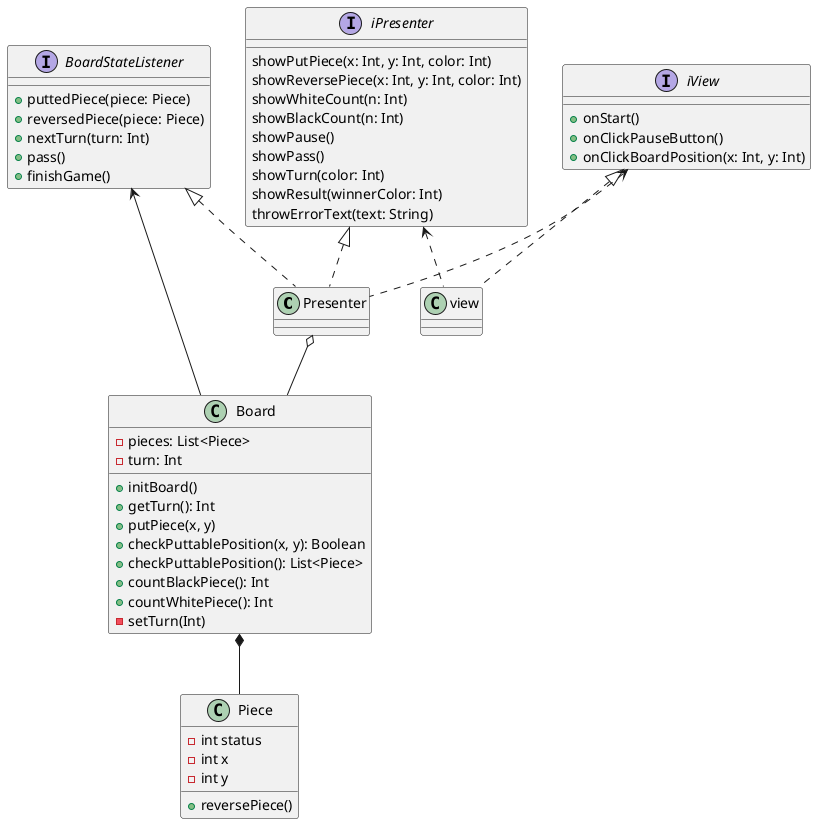 @startuml
Presenter o-- Board
Board *-- Piece
iView <.. Presenter
iView <|.. view
BoardStateListener <|.. Presenter
BoardStateListener <-- Board
iPresenter <|.. Presenter
iPresenter <.. view

class Board {
    - pieces: List<Piece>
    - turn: Int
    + initBoard()
    + getTurn(): Int
    + putPiece(x, y)
    + checkPuttablePosition(x, y): Boolean
    + checkPuttablePosition(): List<Piece>
    + countBlackPiece(): Int
    + countWhitePiece(): Int
    - setTurn(Int)
}

interface BoardStateListener {
    + puttedPiece(piece: Piece)
    + reversedPiece(piece: Piece)
    + nextTurn(turn: Int)
    + pass()
    + finishGame()
}

class Piece {
    - int status
    - int x
    - int y
    + reversePiece()
}

interface iView {
    + onStart()
    + onClickPauseButton()
    + onClickBoardPosition(x: Int, y: Int)
}

class view {}

interface iPresenter {
    showPutPiece(x: Int, y: Int, color: Int)
    showReversePiece(x: Int, y: Int, color: Int)
    showWhiteCount(n: Int)
    showBlackCount(n: Int)
    showPause()
    showPass()
    showTurn(color: Int)
    showResult(winnerColor: Int)
    throwErrorText(text: String)
}
class Presenter {

}
@enduml
